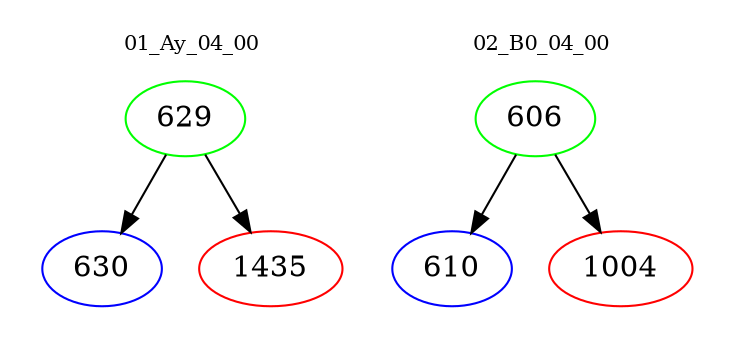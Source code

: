 digraph{
subgraph cluster_0 {
color = white
label = "01_Ay_04_00";
fontsize=10;
T0_629 [label="629", color="green"]
T0_629 -> T0_630 [color="black"]
T0_630 [label="630", color="blue"]
T0_629 -> T0_1435 [color="black"]
T0_1435 [label="1435", color="red"]
}
subgraph cluster_1 {
color = white
label = "02_B0_04_00";
fontsize=10;
T1_606 [label="606", color="green"]
T1_606 -> T1_610 [color="black"]
T1_610 [label="610", color="blue"]
T1_606 -> T1_1004 [color="black"]
T1_1004 [label="1004", color="red"]
}
}
